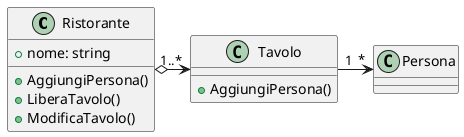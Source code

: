 @startuml Ristorante

class Ristorante {
    +nome: string

    +AggiungiPersona()
    +LiberaTavolo()
    +ModificaTavolo()
}

class Tavolo {
    +AggiungiPersona()
}

class Persona {
}

Ristorante o--r-> "1..*" Tavolo
Tavolo "1" --r> "*" Persona
